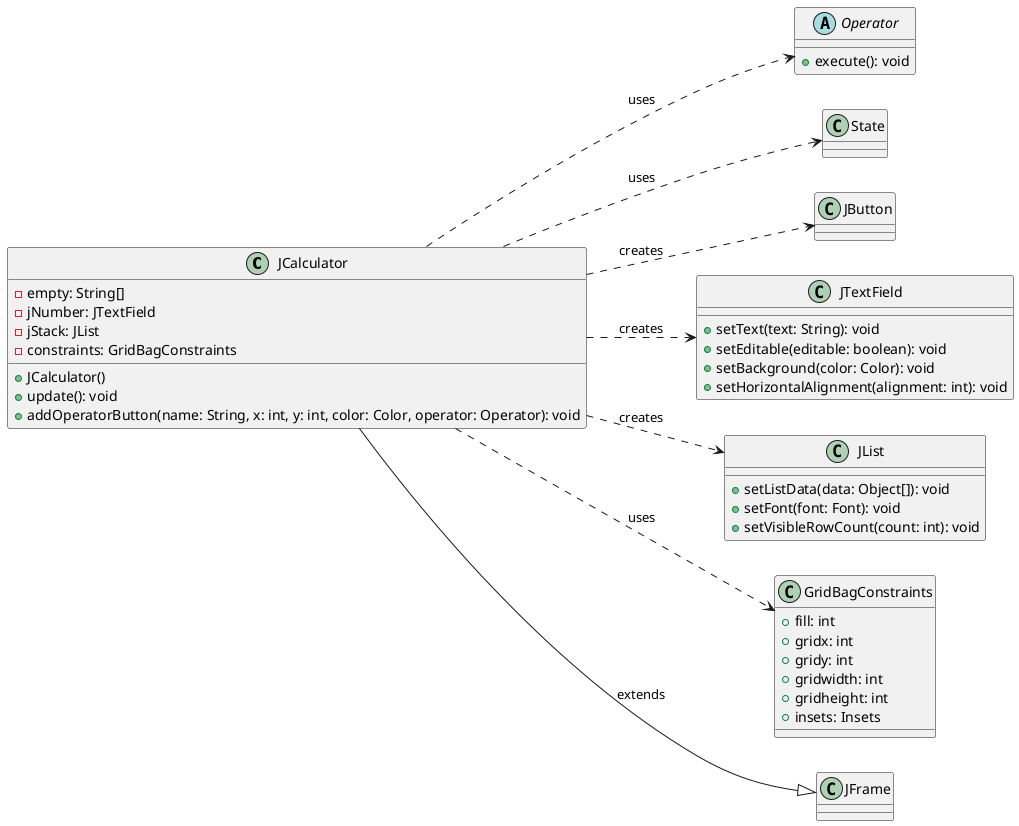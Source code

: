 @startuml JCalculator
left to right direction
class JCalculator {
  - empty: String[]
  - jNumber: JTextField
  - jStack: JList
  - constraints: GridBagConstraints
  + JCalculator()
  + update(): void
  + addOperatorButton(name: String, x: int, y: int, color: Color, operator: Operator): void
}

JCalculator ..> Operator : uses
JCalculator ..> State : uses
JCalculator ..> JButton : creates
JCalculator ..> JTextField : creates
JCalculator ..> JList : creates
JCalculator ..> GridBagConstraints : uses

class JTextField {
  + setText(text: String): void
  + setEditable(editable: boolean): void
  + setBackground(color: Color): void
  + setHorizontalAlignment(alignment: int): void
}

class JList {
  + setListData(data: Object[]): void
  + setFont(font: Font): void
  + setVisibleRowCount(count: int): void
}

class GridBagConstraints {
  + fill: int
  + gridx: int
  + gridy: int
  + gridwidth: int
  + gridheight: int
  + insets: Insets
}

abstract class Operator {
  + execute(): void
}

JCalculator --|> JFrame : extends

@enduml
